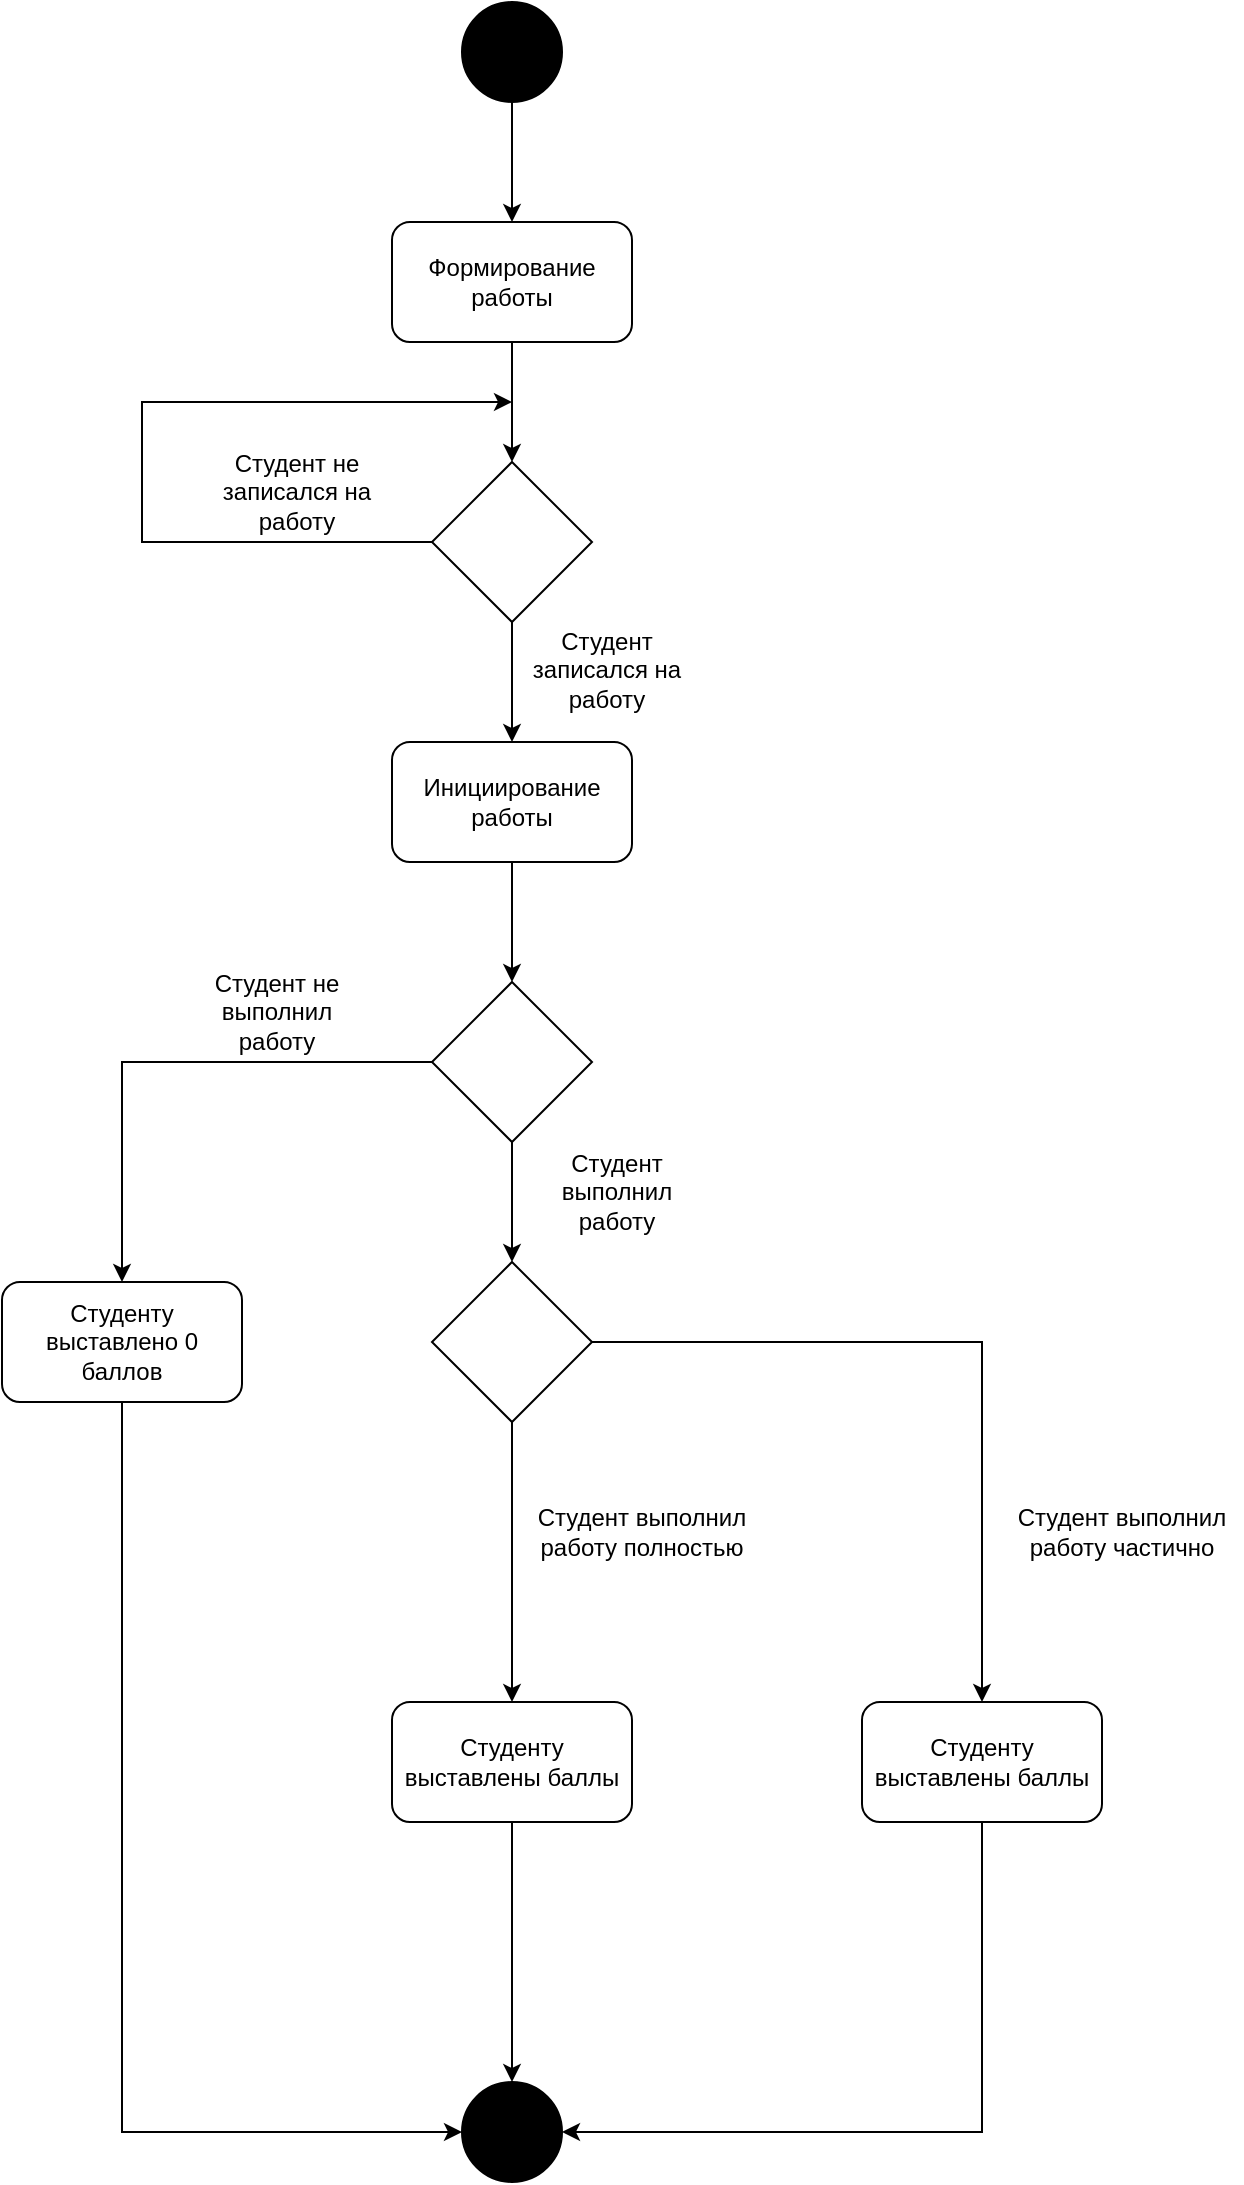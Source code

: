 <mxfile version="24.0.1" type="device">
  <diagram name="Страница — 1" id="WW1w3oulA2zxEJCOXZJz">
    <mxGraphModel dx="2972" dy="1560" grid="1" gridSize="10" guides="1" tooltips="1" connect="1" arrows="1" fold="1" page="1" pageScale="1" pageWidth="1169" pageHeight="827" math="0" shadow="0">
      <root>
        <mxCell id="0" />
        <mxCell id="1" parent="0" />
        <mxCell id="0CzeAaO3jM6ZB3Wj2UqS-3" style="edgeStyle=orthogonalEdgeStyle;rounded=0;orthogonalLoop=1;jettySize=auto;html=1;entryX=0.5;entryY=0;entryDx=0;entryDy=0;" edge="1" parent="1" source="0CzeAaO3jM6ZB3Wj2UqS-1" target="0CzeAaO3jM6ZB3Wj2UqS-2">
          <mxGeometry relative="1" as="geometry" />
        </mxCell>
        <mxCell id="0CzeAaO3jM6ZB3Wj2UqS-1" value="" style="ellipse;whiteSpace=wrap;html=1;aspect=fixed;fillColor=#000000;" vertex="1" parent="1">
          <mxGeometry x="240" y="10" width="50" height="50" as="geometry" />
        </mxCell>
        <mxCell id="0CzeAaO3jM6ZB3Wj2UqS-5" style="edgeStyle=orthogonalEdgeStyle;rounded=0;orthogonalLoop=1;jettySize=auto;html=1;entryX=0.5;entryY=0;entryDx=0;entryDy=0;" edge="1" parent="1" source="0CzeAaO3jM6ZB3Wj2UqS-2" target="0CzeAaO3jM6ZB3Wj2UqS-4">
          <mxGeometry relative="1" as="geometry" />
        </mxCell>
        <mxCell id="0CzeAaO3jM6ZB3Wj2UqS-2" value="Формирование работы" style="rounded=1;whiteSpace=wrap;html=1;" vertex="1" parent="1">
          <mxGeometry x="205" y="120" width="120" height="60" as="geometry" />
        </mxCell>
        <mxCell id="0CzeAaO3jM6ZB3Wj2UqS-8" style="edgeStyle=orthogonalEdgeStyle;rounded=0;orthogonalLoop=1;jettySize=auto;html=1;entryX=0.5;entryY=0;entryDx=0;entryDy=0;" edge="1" parent="1" source="0CzeAaO3jM6ZB3Wj2UqS-4" target="0CzeAaO3jM6ZB3Wj2UqS-7">
          <mxGeometry relative="1" as="geometry" />
        </mxCell>
        <mxCell id="0CzeAaO3jM6ZB3Wj2UqS-4" value="" style="rhombus;whiteSpace=wrap;html=1;" vertex="1" parent="1">
          <mxGeometry x="225" y="240" width="80" height="80" as="geometry" />
        </mxCell>
        <mxCell id="0CzeAaO3jM6ZB3Wj2UqS-13" style="edgeStyle=orthogonalEdgeStyle;rounded=0;orthogonalLoop=1;jettySize=auto;html=1;entryX=0.5;entryY=0;entryDx=0;entryDy=0;" edge="1" parent="1" source="0CzeAaO3jM6ZB3Wj2UqS-7" target="0CzeAaO3jM6ZB3Wj2UqS-12">
          <mxGeometry relative="1" as="geometry" />
        </mxCell>
        <mxCell id="0CzeAaO3jM6ZB3Wj2UqS-7" value="Инициирование работы" style="rounded=1;whiteSpace=wrap;html=1;" vertex="1" parent="1">
          <mxGeometry x="205" y="380" width="120" height="60" as="geometry" />
        </mxCell>
        <mxCell id="0CzeAaO3jM6ZB3Wj2UqS-9" value="" style="endArrow=classic;html=1;rounded=0;exitX=0;exitY=0.5;exitDx=0;exitDy=0;" edge="1" parent="1" source="0CzeAaO3jM6ZB3Wj2UqS-4">
          <mxGeometry width="50" height="50" relative="1" as="geometry">
            <mxPoint x="80" y="290" as="sourcePoint" />
            <mxPoint x="265" y="210" as="targetPoint" />
            <Array as="points">
              <mxPoint x="80" y="280" />
              <mxPoint x="80" y="250" />
              <mxPoint x="80" y="210" />
            </Array>
          </mxGeometry>
        </mxCell>
        <mxCell id="0CzeAaO3jM6ZB3Wj2UqS-10" value="Студент записался на работу" style="text;html=1;align=center;verticalAlign=middle;whiteSpace=wrap;rounded=0;" vertex="1" parent="1">
          <mxGeometry x="265" y="329" width="95" height="30" as="geometry" />
        </mxCell>
        <mxCell id="0CzeAaO3jM6ZB3Wj2UqS-11" value="Студент не записался на работу" style="text;html=1;align=center;verticalAlign=middle;whiteSpace=wrap;rounded=0;" vertex="1" parent="1">
          <mxGeometry x="110" y="240" width="95" height="30" as="geometry" />
        </mxCell>
        <mxCell id="0CzeAaO3jM6ZB3Wj2UqS-15" style="edgeStyle=orthogonalEdgeStyle;rounded=0;orthogonalLoop=1;jettySize=auto;html=1;entryX=0.5;entryY=0;entryDx=0;entryDy=0;" edge="1" parent="1" source="0CzeAaO3jM6ZB3Wj2UqS-12" target="0CzeAaO3jM6ZB3Wj2UqS-14">
          <mxGeometry relative="1" as="geometry" />
        </mxCell>
        <mxCell id="0CzeAaO3jM6ZB3Wj2UqS-17" style="edgeStyle=orthogonalEdgeStyle;rounded=0;orthogonalLoop=1;jettySize=auto;html=1;entryX=0.5;entryY=0;entryDx=0;entryDy=0;" edge="1" parent="1" source="0CzeAaO3jM6ZB3Wj2UqS-12" target="0CzeAaO3jM6ZB3Wj2UqS-16">
          <mxGeometry relative="1" as="geometry" />
        </mxCell>
        <mxCell id="0CzeAaO3jM6ZB3Wj2UqS-12" value="" style="rhombus;whiteSpace=wrap;html=1;" vertex="1" parent="1">
          <mxGeometry x="225" y="500" width="80" height="80" as="geometry" />
        </mxCell>
        <mxCell id="0CzeAaO3jM6ZB3Wj2UqS-21" style="edgeStyle=orthogonalEdgeStyle;rounded=0;orthogonalLoop=1;jettySize=auto;html=1;entryX=0.5;entryY=0;entryDx=0;entryDy=0;" edge="1" parent="1" source="0CzeAaO3jM6ZB3Wj2UqS-14" target="0CzeAaO3jM6ZB3Wj2UqS-20">
          <mxGeometry relative="1" as="geometry" />
        </mxCell>
        <mxCell id="0CzeAaO3jM6ZB3Wj2UqS-23" style="edgeStyle=orthogonalEdgeStyle;rounded=0;orthogonalLoop=1;jettySize=auto;html=1;entryX=0.5;entryY=0;entryDx=0;entryDy=0;" edge="1" parent="1" source="0CzeAaO3jM6ZB3Wj2UqS-14" target="0CzeAaO3jM6ZB3Wj2UqS-22">
          <mxGeometry relative="1" as="geometry" />
        </mxCell>
        <mxCell id="0CzeAaO3jM6ZB3Wj2UqS-14" value="" style="rhombus;whiteSpace=wrap;html=1;" vertex="1" parent="1">
          <mxGeometry x="225" y="640" width="80" height="80" as="geometry" />
        </mxCell>
        <mxCell id="0CzeAaO3jM6ZB3Wj2UqS-27" style="edgeStyle=orthogonalEdgeStyle;rounded=0;orthogonalLoop=1;jettySize=auto;html=1;entryX=0;entryY=0.5;entryDx=0;entryDy=0;" edge="1" parent="1" source="0CzeAaO3jM6ZB3Wj2UqS-16" target="0CzeAaO3jM6ZB3Wj2UqS-26">
          <mxGeometry relative="1" as="geometry">
            <Array as="points">
              <mxPoint x="70" y="1075" />
            </Array>
          </mxGeometry>
        </mxCell>
        <mxCell id="0CzeAaO3jM6ZB3Wj2UqS-16" value="Студенту выставлено 0 баллов" style="rounded=1;whiteSpace=wrap;html=1;" vertex="1" parent="1">
          <mxGeometry x="10" y="650" width="120" height="60" as="geometry" />
        </mxCell>
        <mxCell id="0CzeAaO3jM6ZB3Wj2UqS-18" value="Студент не выполнил работу" style="text;html=1;align=center;verticalAlign=middle;whiteSpace=wrap;rounded=0;" vertex="1" parent="1">
          <mxGeometry x="100" y="500" width="95" height="30" as="geometry" />
        </mxCell>
        <mxCell id="0CzeAaO3jM6ZB3Wj2UqS-19" value="Студент выполнил работу" style="text;html=1;align=center;verticalAlign=middle;whiteSpace=wrap;rounded=0;" vertex="1" parent="1">
          <mxGeometry x="270" y="590" width="95" height="30" as="geometry" />
        </mxCell>
        <mxCell id="0CzeAaO3jM6ZB3Wj2UqS-28" style="edgeStyle=orthogonalEdgeStyle;rounded=0;orthogonalLoop=1;jettySize=auto;html=1;entryX=0.5;entryY=0;entryDx=0;entryDy=0;" edge="1" parent="1" source="0CzeAaO3jM6ZB3Wj2UqS-20" target="0CzeAaO3jM6ZB3Wj2UqS-26">
          <mxGeometry relative="1" as="geometry" />
        </mxCell>
        <mxCell id="0CzeAaO3jM6ZB3Wj2UqS-20" value="Студенту выставлены баллы" style="rounded=1;whiteSpace=wrap;html=1;" vertex="1" parent="1">
          <mxGeometry x="205" y="860" width="120" height="60" as="geometry" />
        </mxCell>
        <mxCell id="0CzeAaO3jM6ZB3Wj2UqS-29" style="edgeStyle=orthogonalEdgeStyle;rounded=0;orthogonalLoop=1;jettySize=auto;html=1;entryX=1;entryY=0.5;entryDx=0;entryDy=0;" edge="1" parent="1" source="0CzeAaO3jM6ZB3Wj2UqS-22" target="0CzeAaO3jM6ZB3Wj2UqS-26">
          <mxGeometry relative="1" as="geometry">
            <Array as="points">
              <mxPoint x="500" y="1075" />
            </Array>
          </mxGeometry>
        </mxCell>
        <mxCell id="0CzeAaO3jM6ZB3Wj2UqS-22" value="Студенту выставлены баллы" style="rounded=1;whiteSpace=wrap;html=1;" vertex="1" parent="1">
          <mxGeometry x="440" y="860" width="120" height="60" as="geometry" />
        </mxCell>
        <mxCell id="0CzeAaO3jM6ZB3Wj2UqS-24" value="Студент выполнил работу полностью" style="text;html=1;align=center;verticalAlign=middle;whiteSpace=wrap;rounded=0;" vertex="1" parent="1">
          <mxGeometry x="270" y="760" width="120" height="30" as="geometry" />
        </mxCell>
        <mxCell id="0CzeAaO3jM6ZB3Wj2UqS-25" value="Студент выполнил работу частично" style="text;html=1;align=center;verticalAlign=middle;whiteSpace=wrap;rounded=0;" vertex="1" parent="1">
          <mxGeometry x="510" y="760" width="120" height="30" as="geometry" />
        </mxCell>
        <mxCell id="0CzeAaO3jM6ZB3Wj2UqS-26" value="" style="ellipse;whiteSpace=wrap;html=1;aspect=fixed;fillColor=#000000;" vertex="1" parent="1">
          <mxGeometry x="240" y="1050" width="50" height="50" as="geometry" />
        </mxCell>
      </root>
    </mxGraphModel>
  </diagram>
</mxfile>
